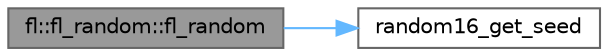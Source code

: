 digraph "fl::fl_random::fl_random"
{
 // INTERACTIVE_SVG=YES
 // LATEX_PDF_SIZE
  bgcolor="transparent";
  edge [fontname=Helvetica,fontsize=10,labelfontname=Helvetica,labelfontsize=10];
  node [fontname=Helvetica,fontsize=10,shape=box,height=0.2,width=0.4];
  rankdir="LR";
  Node1 [id="Node000001",label="fl::fl_random::fl_random",height=0.2,width=0.4,color="gray40", fillcolor="grey60", style="filled", fontcolor="black",tooltip="Default constructor - uses current global random seed."];
  Node1 -> Node2 [id="edge1_Node000001_Node000002",color="steelblue1",style="solid",tooltip=" "];
  Node2 [id="Node000002",label="random16_get_seed",height=0.2,width=0.4,color="grey40", fillcolor="white", style="filled",URL="$d2/d0d/group___random_ga860bc64bfca4ada980e70cf1e03dedd8.html#ga860bc64bfca4ada980e70cf1e03dedd8",tooltip="Get the current seed value for the random number generator."];
}
